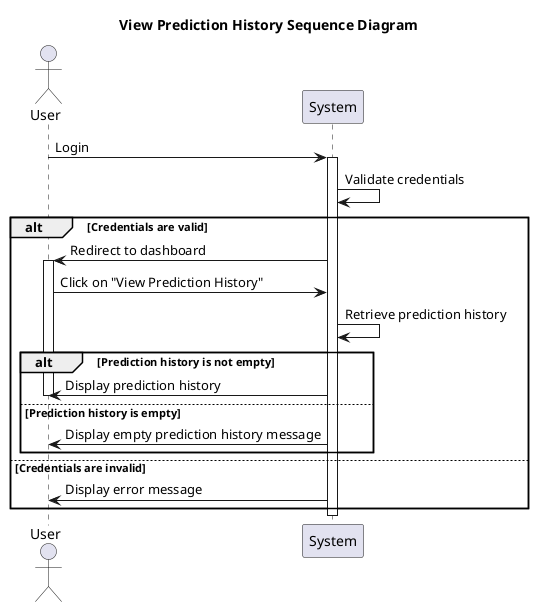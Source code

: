 @startuml view_prediction_history_sequence_diagram

title View Prediction History Sequence Diagram

actor User

User -> System: Login
activate System
System -> System: Validate credentials
alt Credentials are valid
    System -> User: Redirect to dashboard
    activate User
    User -> System: Click on "View Prediction History"
    System -> System: Retrieve prediction history
    alt Prediction history is not empty
        System -> User: Display prediction history
        deactivate User
    else Prediction history is empty
        System -> User: Display empty prediction history message
        deactivate User
    end
else Credentials are invalid
    System -> User: Display error message
    deactivate User
end
deactivate System
@enduml
